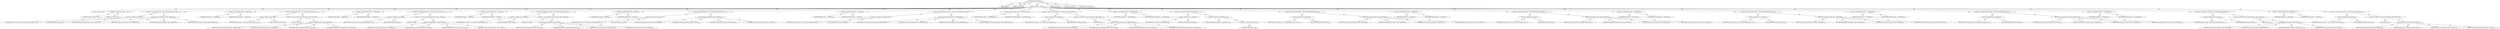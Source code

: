 digraph "parseTarHeader" {  
"111669149730" [label = <(METHOD,parseTarHeader)<SUB>652</SUB>> ]
"115964117020" [label = <(PARAM,this)<SUB>652</SUB>> ]
"115964117049" [label = <(PARAM,byte[] header)<SUB>652</SUB>> ]
"25769803834" [label = <(BLOCK,&lt;empty&gt;,&lt;empty&gt;)<SUB>652</SUB>> ]
"94489280530" [label = <(LOCAL,int offset: int)<SUB>653</SUB>> ]
"30064771426" [label = <(&lt;operator&gt;.assignment,int offset = 0)<SUB>653</SUB>> ]
"68719477043" [label = <(IDENTIFIER,offset,int offset = 0)<SUB>653</SUB>> ]
"90194313276" [label = <(LITERAL,0,int offset = 0)<SUB>653</SUB>> ]
"30064771427" [label = <(&lt;operator&gt;.assignment,this.name = TarUtils.parseName(header, offset, ...)<SUB>655</SUB>> ]
"30064771428" [label = <(&lt;operator&gt;.fieldAccess,this.name)<SUB>655</SUB>> ]
"68719476785" [label = <(IDENTIFIER,this,this.name = TarUtils.parseName(header, offset, ...)<SUB>655</SUB>> ]
"55834574958" [label = <(FIELD_IDENTIFIER,name,name)<SUB>655</SUB>> ]
"30064771429" [label = <(parseName,parseName(header, offset, NAMELEN))<SUB>655</SUB>> ]
"68719477044" [label = <(IDENTIFIER,TarUtils,parseName(header, offset, NAMELEN))<SUB>655</SUB>> ]
"68719477045" [label = <(IDENTIFIER,header,parseName(header, offset, NAMELEN))<SUB>655</SUB>> ]
"68719477046" [label = <(IDENTIFIER,offset,parseName(header, offset, NAMELEN))<SUB>655</SUB>> ]
"68719477047" [label = <(IDENTIFIER,NAMELEN,parseName(header, offset, NAMELEN))<SUB>655</SUB>> ]
"30064771430" [label = <(&lt;operator&gt;.assignmentPlus,offset += NAMELEN)<SUB>656</SUB>> ]
"68719477048" [label = <(IDENTIFIER,offset,offset += NAMELEN)<SUB>656</SUB>> ]
"68719477049" [label = <(IDENTIFIER,NAMELEN,offset += NAMELEN)<SUB>656</SUB>> ]
"30064771431" [label = <(&lt;operator&gt;.assignment,this.mode = (int) TarUtils.parseOctal(header, o...)<SUB>657</SUB>> ]
"30064771432" [label = <(&lt;operator&gt;.fieldAccess,this.mode)<SUB>657</SUB>> ]
"68719476786" [label = <(IDENTIFIER,this,this.mode = (int) TarUtils.parseOctal(header, o...)<SUB>657</SUB>> ]
"55834574959" [label = <(FIELD_IDENTIFIER,mode,mode)<SUB>657</SUB>> ]
"30064771433" [label = <(&lt;operator&gt;.cast,(int) TarUtils.parseOctal(header, offset, MODELEN))<SUB>657</SUB>> ]
"180388626445" [label = <(TYPE_REF,int,int)<SUB>657</SUB>> ]
"30064771434" [label = <(parseOctal,parseOctal(header, offset, MODELEN))<SUB>657</SUB>> ]
"68719477050" [label = <(IDENTIFIER,TarUtils,parseOctal(header, offset, MODELEN))<SUB>657</SUB>> ]
"68719477051" [label = <(IDENTIFIER,header,parseOctal(header, offset, MODELEN))<SUB>657</SUB>> ]
"68719477052" [label = <(IDENTIFIER,offset,parseOctal(header, offset, MODELEN))<SUB>657</SUB>> ]
"68719477053" [label = <(IDENTIFIER,MODELEN,parseOctal(header, offset, MODELEN))<SUB>657</SUB>> ]
"30064771435" [label = <(&lt;operator&gt;.assignmentPlus,offset += MODELEN)<SUB>658</SUB>> ]
"68719477054" [label = <(IDENTIFIER,offset,offset += MODELEN)<SUB>658</SUB>> ]
"68719477055" [label = <(IDENTIFIER,MODELEN,offset += MODELEN)<SUB>658</SUB>> ]
"30064771436" [label = <(&lt;operator&gt;.assignment,this.userId = (int) TarUtils.parseOctal(header,...)<SUB>659</SUB>> ]
"30064771437" [label = <(&lt;operator&gt;.fieldAccess,this.userId)<SUB>659</SUB>> ]
"68719476787" [label = <(IDENTIFIER,this,this.userId = (int) TarUtils.parseOctal(header,...)<SUB>659</SUB>> ]
"55834574960" [label = <(FIELD_IDENTIFIER,userId,userId)<SUB>659</SUB>> ]
"30064771438" [label = <(&lt;operator&gt;.cast,(int) TarUtils.parseOctal(header, offset, UIDLEN))<SUB>659</SUB>> ]
"180388626446" [label = <(TYPE_REF,int,int)<SUB>659</SUB>> ]
"30064771439" [label = <(parseOctal,parseOctal(header, offset, UIDLEN))<SUB>659</SUB>> ]
"68719477056" [label = <(IDENTIFIER,TarUtils,parseOctal(header, offset, UIDLEN))<SUB>659</SUB>> ]
"68719477057" [label = <(IDENTIFIER,header,parseOctal(header, offset, UIDLEN))<SUB>659</SUB>> ]
"68719477058" [label = <(IDENTIFIER,offset,parseOctal(header, offset, UIDLEN))<SUB>659</SUB>> ]
"68719477059" [label = <(IDENTIFIER,UIDLEN,parseOctal(header, offset, UIDLEN))<SUB>659</SUB>> ]
"30064771440" [label = <(&lt;operator&gt;.assignmentPlus,offset += UIDLEN)<SUB>660</SUB>> ]
"68719477060" [label = <(IDENTIFIER,offset,offset += UIDLEN)<SUB>660</SUB>> ]
"68719477061" [label = <(IDENTIFIER,UIDLEN,offset += UIDLEN)<SUB>660</SUB>> ]
"30064771441" [label = <(&lt;operator&gt;.assignment,this.groupId = (int) TarUtils.parseOctal(header...)<SUB>661</SUB>> ]
"30064771442" [label = <(&lt;operator&gt;.fieldAccess,this.groupId)<SUB>661</SUB>> ]
"68719476788" [label = <(IDENTIFIER,this,this.groupId = (int) TarUtils.parseOctal(header...)<SUB>661</SUB>> ]
"55834574961" [label = <(FIELD_IDENTIFIER,groupId,groupId)<SUB>661</SUB>> ]
"30064771443" [label = <(&lt;operator&gt;.cast,(int) TarUtils.parseOctal(header, offset, GIDLEN))<SUB>661</SUB>> ]
"180388626447" [label = <(TYPE_REF,int,int)<SUB>661</SUB>> ]
"30064771444" [label = <(parseOctal,parseOctal(header, offset, GIDLEN))<SUB>661</SUB>> ]
"68719477062" [label = <(IDENTIFIER,TarUtils,parseOctal(header, offset, GIDLEN))<SUB>661</SUB>> ]
"68719477063" [label = <(IDENTIFIER,header,parseOctal(header, offset, GIDLEN))<SUB>661</SUB>> ]
"68719477064" [label = <(IDENTIFIER,offset,parseOctal(header, offset, GIDLEN))<SUB>661</SUB>> ]
"68719477065" [label = <(IDENTIFIER,GIDLEN,parseOctal(header, offset, GIDLEN))<SUB>661</SUB>> ]
"30064771445" [label = <(&lt;operator&gt;.assignmentPlus,offset += GIDLEN)<SUB>662</SUB>> ]
"68719477066" [label = <(IDENTIFIER,offset,offset += GIDLEN)<SUB>662</SUB>> ]
"68719477067" [label = <(IDENTIFIER,GIDLEN,offset += GIDLEN)<SUB>662</SUB>> ]
"30064771446" [label = <(&lt;operator&gt;.assignment,this.size = TarUtils.parseOctal(header, offset,...)<SUB>663</SUB>> ]
"30064771447" [label = <(&lt;operator&gt;.fieldAccess,this.size)<SUB>663</SUB>> ]
"68719476789" [label = <(IDENTIFIER,this,this.size = TarUtils.parseOctal(header, offset,...)<SUB>663</SUB>> ]
"55834574962" [label = <(FIELD_IDENTIFIER,size,size)<SUB>663</SUB>> ]
"30064771448" [label = <(parseOctal,parseOctal(header, offset, SIZELEN))<SUB>663</SUB>> ]
"68719477068" [label = <(IDENTIFIER,TarUtils,parseOctal(header, offset, SIZELEN))<SUB>663</SUB>> ]
"68719477069" [label = <(IDENTIFIER,header,parseOctal(header, offset, SIZELEN))<SUB>663</SUB>> ]
"68719477070" [label = <(IDENTIFIER,offset,parseOctal(header, offset, SIZELEN))<SUB>663</SUB>> ]
"68719477071" [label = <(IDENTIFIER,SIZELEN,parseOctal(header, offset, SIZELEN))<SUB>663</SUB>> ]
"30064771449" [label = <(&lt;operator&gt;.assignmentPlus,offset += SIZELEN)<SUB>664</SUB>> ]
"68719477072" [label = <(IDENTIFIER,offset,offset += SIZELEN)<SUB>664</SUB>> ]
"68719477073" [label = <(IDENTIFIER,SIZELEN,offset += SIZELEN)<SUB>664</SUB>> ]
"30064771450" [label = <(&lt;operator&gt;.assignment,this.modTime = TarUtils.parseOctal(header, offs...)<SUB>665</SUB>> ]
"30064771451" [label = <(&lt;operator&gt;.fieldAccess,this.modTime)<SUB>665</SUB>> ]
"68719476790" [label = <(IDENTIFIER,this,this.modTime = TarUtils.parseOctal(header, offs...)<SUB>665</SUB>> ]
"55834574963" [label = <(FIELD_IDENTIFIER,modTime,modTime)<SUB>665</SUB>> ]
"30064771452" [label = <(parseOctal,parseOctal(header, offset, MODTIMELEN))<SUB>665</SUB>> ]
"68719477074" [label = <(IDENTIFIER,TarUtils,parseOctal(header, offset, MODTIMELEN))<SUB>665</SUB>> ]
"68719477075" [label = <(IDENTIFIER,header,parseOctal(header, offset, MODTIMELEN))<SUB>665</SUB>> ]
"68719477076" [label = <(IDENTIFIER,offset,parseOctal(header, offset, MODTIMELEN))<SUB>665</SUB>> ]
"68719477077" [label = <(IDENTIFIER,MODTIMELEN,parseOctal(header, offset, MODTIMELEN))<SUB>665</SUB>> ]
"30064771453" [label = <(&lt;operator&gt;.assignmentPlus,offset += MODTIMELEN)<SUB>666</SUB>> ]
"68719477078" [label = <(IDENTIFIER,offset,offset += MODTIMELEN)<SUB>666</SUB>> ]
"68719477079" [label = <(IDENTIFIER,MODTIMELEN,offset += MODTIMELEN)<SUB>666</SUB>> ]
"30064771454" [label = <(&lt;operator&gt;.assignment,this.checkSum = (int) TarUtils.parseOctal(heade...)<SUB>667</SUB>> ]
"30064771455" [label = <(&lt;operator&gt;.fieldAccess,this.checkSum)<SUB>667</SUB>> ]
"68719476791" [label = <(IDENTIFIER,this,this.checkSum = (int) TarUtils.parseOctal(heade...)<SUB>667</SUB>> ]
"55834574964" [label = <(FIELD_IDENTIFIER,checkSum,checkSum)<SUB>667</SUB>> ]
"30064771456" [label = <(&lt;operator&gt;.cast,(int) TarUtils.parseOctal(header, offset, CHKSU...)<SUB>667</SUB>> ]
"180388626448" [label = <(TYPE_REF,int,int)<SUB>667</SUB>> ]
"30064771457" [label = <(parseOctal,parseOctal(header, offset, CHKSUMLEN))<SUB>667</SUB>> ]
"68719477080" [label = <(IDENTIFIER,TarUtils,parseOctal(header, offset, CHKSUMLEN))<SUB>667</SUB>> ]
"68719477081" [label = <(IDENTIFIER,header,parseOctal(header, offset, CHKSUMLEN))<SUB>667</SUB>> ]
"68719477082" [label = <(IDENTIFIER,offset,parseOctal(header, offset, CHKSUMLEN))<SUB>667</SUB>> ]
"68719477083" [label = <(IDENTIFIER,CHKSUMLEN,parseOctal(header, offset, CHKSUMLEN))<SUB>667</SUB>> ]
"30064771458" [label = <(&lt;operator&gt;.assignmentPlus,offset += CHKSUMLEN)<SUB>668</SUB>> ]
"68719477084" [label = <(IDENTIFIER,offset,offset += CHKSUMLEN)<SUB>668</SUB>> ]
"68719477085" [label = <(IDENTIFIER,CHKSUMLEN,offset += CHKSUMLEN)<SUB>668</SUB>> ]
"30064771459" [label = <(&lt;operator&gt;.assignment,this.linkFlag = header[offset++])<SUB>669</SUB>> ]
"30064771460" [label = <(&lt;operator&gt;.fieldAccess,this.linkFlag)<SUB>669</SUB>> ]
"68719476792" [label = <(IDENTIFIER,this,this.linkFlag = header[offset++])<SUB>669</SUB>> ]
"55834574965" [label = <(FIELD_IDENTIFIER,linkFlag,linkFlag)<SUB>669</SUB>> ]
"30064771461" [label = <(&lt;operator&gt;.indexAccess,header[offset++])<SUB>669</SUB>> ]
"68719477086" [label = <(IDENTIFIER,header,this.linkFlag = header[offset++])<SUB>669</SUB>> ]
"30064771462" [label = <(&lt;operator&gt;.postIncrement,offset++)<SUB>669</SUB>> ]
"68719477087" [label = <(IDENTIFIER,offset,offset++)<SUB>669</SUB>> ]
"30064771463" [label = <(&lt;operator&gt;.assignment,this.linkName = TarUtils.parseName(header, offs...)<SUB>670</SUB>> ]
"30064771464" [label = <(&lt;operator&gt;.fieldAccess,this.linkName)<SUB>670</SUB>> ]
"68719476793" [label = <(IDENTIFIER,this,this.linkName = TarUtils.parseName(header, offs...)<SUB>670</SUB>> ]
"55834574966" [label = <(FIELD_IDENTIFIER,linkName,linkName)<SUB>670</SUB>> ]
"30064771465" [label = <(parseName,parseName(header, offset, NAMELEN))<SUB>670</SUB>> ]
"68719477088" [label = <(IDENTIFIER,TarUtils,parseName(header, offset, NAMELEN))<SUB>670</SUB>> ]
"68719477089" [label = <(IDENTIFIER,header,parseName(header, offset, NAMELEN))<SUB>670</SUB>> ]
"68719477090" [label = <(IDENTIFIER,offset,parseName(header, offset, NAMELEN))<SUB>670</SUB>> ]
"68719477091" [label = <(IDENTIFIER,NAMELEN,parseName(header, offset, NAMELEN))<SUB>670</SUB>> ]
"30064771466" [label = <(&lt;operator&gt;.assignmentPlus,offset += NAMELEN)<SUB>671</SUB>> ]
"68719477092" [label = <(IDENTIFIER,offset,offset += NAMELEN)<SUB>671</SUB>> ]
"68719477093" [label = <(IDENTIFIER,NAMELEN,offset += NAMELEN)<SUB>671</SUB>> ]
"30064771467" [label = <(&lt;operator&gt;.assignment,this.magic = TarUtils.parseName(header, offset,...)<SUB>672</SUB>> ]
"30064771468" [label = <(&lt;operator&gt;.fieldAccess,this.magic)<SUB>672</SUB>> ]
"68719476794" [label = <(IDENTIFIER,this,this.magic = TarUtils.parseName(header, offset,...)<SUB>672</SUB>> ]
"55834574967" [label = <(FIELD_IDENTIFIER,magic,magic)<SUB>672</SUB>> ]
"30064771469" [label = <(parseName,parseName(header, offset, MAGICLEN))<SUB>672</SUB>> ]
"68719477094" [label = <(IDENTIFIER,TarUtils,parseName(header, offset, MAGICLEN))<SUB>672</SUB>> ]
"68719477095" [label = <(IDENTIFIER,header,parseName(header, offset, MAGICLEN))<SUB>672</SUB>> ]
"68719477096" [label = <(IDENTIFIER,offset,parseName(header, offset, MAGICLEN))<SUB>672</SUB>> ]
"68719477097" [label = <(IDENTIFIER,MAGICLEN,parseName(header, offset, MAGICLEN))<SUB>672</SUB>> ]
"30064771470" [label = <(&lt;operator&gt;.assignmentPlus,offset += MAGICLEN)<SUB>673</SUB>> ]
"68719477098" [label = <(IDENTIFIER,offset,offset += MAGICLEN)<SUB>673</SUB>> ]
"68719477099" [label = <(IDENTIFIER,MAGICLEN,offset += MAGICLEN)<SUB>673</SUB>> ]
"30064771471" [label = <(&lt;operator&gt;.assignment,this.userName = TarUtils.parseName(header, offs...)<SUB>674</SUB>> ]
"30064771472" [label = <(&lt;operator&gt;.fieldAccess,this.userName)<SUB>674</SUB>> ]
"68719476795" [label = <(IDENTIFIER,this,this.userName = TarUtils.parseName(header, offs...)<SUB>674</SUB>> ]
"55834574968" [label = <(FIELD_IDENTIFIER,userName,userName)<SUB>674</SUB>> ]
"30064771473" [label = <(parseName,parseName(header, offset, UNAMELEN))<SUB>674</SUB>> ]
"68719477100" [label = <(IDENTIFIER,TarUtils,parseName(header, offset, UNAMELEN))<SUB>674</SUB>> ]
"68719477101" [label = <(IDENTIFIER,header,parseName(header, offset, UNAMELEN))<SUB>674</SUB>> ]
"68719477102" [label = <(IDENTIFIER,offset,parseName(header, offset, UNAMELEN))<SUB>674</SUB>> ]
"68719477103" [label = <(IDENTIFIER,UNAMELEN,parseName(header, offset, UNAMELEN))<SUB>674</SUB>> ]
"30064771474" [label = <(&lt;operator&gt;.assignmentPlus,offset += UNAMELEN)<SUB>675</SUB>> ]
"68719477104" [label = <(IDENTIFIER,offset,offset += UNAMELEN)<SUB>675</SUB>> ]
"68719477105" [label = <(IDENTIFIER,UNAMELEN,offset += UNAMELEN)<SUB>675</SUB>> ]
"30064771475" [label = <(&lt;operator&gt;.assignment,this.groupName = TarUtils.parseName(header, off...)<SUB>676</SUB>> ]
"30064771476" [label = <(&lt;operator&gt;.fieldAccess,this.groupName)<SUB>676</SUB>> ]
"68719476796" [label = <(IDENTIFIER,this,this.groupName = TarUtils.parseName(header, off...)<SUB>676</SUB>> ]
"55834574969" [label = <(FIELD_IDENTIFIER,groupName,groupName)<SUB>676</SUB>> ]
"30064771477" [label = <(parseName,parseName(header, offset, GNAMELEN))<SUB>676</SUB>> ]
"68719477106" [label = <(IDENTIFIER,TarUtils,parseName(header, offset, GNAMELEN))<SUB>676</SUB>> ]
"68719477107" [label = <(IDENTIFIER,header,parseName(header, offset, GNAMELEN))<SUB>676</SUB>> ]
"68719477108" [label = <(IDENTIFIER,offset,parseName(header, offset, GNAMELEN))<SUB>676</SUB>> ]
"68719477109" [label = <(IDENTIFIER,GNAMELEN,parseName(header, offset, GNAMELEN))<SUB>676</SUB>> ]
"30064771478" [label = <(&lt;operator&gt;.assignmentPlus,offset += GNAMELEN)<SUB>677</SUB>> ]
"68719477110" [label = <(IDENTIFIER,offset,offset += GNAMELEN)<SUB>677</SUB>> ]
"68719477111" [label = <(IDENTIFIER,GNAMELEN,offset += GNAMELEN)<SUB>677</SUB>> ]
"30064771479" [label = <(&lt;operator&gt;.assignment,this.devMajor = (int) TarUtils.parseOctal(heade...)<SUB>678</SUB>> ]
"30064771480" [label = <(&lt;operator&gt;.fieldAccess,this.devMajor)<SUB>678</SUB>> ]
"68719476797" [label = <(IDENTIFIER,this,this.devMajor = (int) TarUtils.parseOctal(heade...)<SUB>678</SUB>> ]
"55834574970" [label = <(FIELD_IDENTIFIER,devMajor,devMajor)<SUB>678</SUB>> ]
"30064771481" [label = <(&lt;operator&gt;.cast,(int) TarUtils.parseOctal(header, offset, DEVLEN))<SUB>678</SUB>> ]
"180388626449" [label = <(TYPE_REF,int,int)<SUB>678</SUB>> ]
"30064771482" [label = <(parseOctal,parseOctal(header, offset, DEVLEN))<SUB>678</SUB>> ]
"68719477112" [label = <(IDENTIFIER,TarUtils,parseOctal(header, offset, DEVLEN))<SUB>678</SUB>> ]
"68719477113" [label = <(IDENTIFIER,header,parseOctal(header, offset, DEVLEN))<SUB>678</SUB>> ]
"68719477114" [label = <(IDENTIFIER,offset,parseOctal(header, offset, DEVLEN))<SUB>678</SUB>> ]
"68719477115" [label = <(IDENTIFIER,DEVLEN,parseOctal(header, offset, DEVLEN))<SUB>678</SUB>> ]
"30064771483" [label = <(&lt;operator&gt;.assignmentPlus,offset += DEVLEN)<SUB>679</SUB>> ]
"68719477116" [label = <(IDENTIFIER,offset,offset += DEVLEN)<SUB>679</SUB>> ]
"68719477117" [label = <(IDENTIFIER,DEVLEN,offset += DEVLEN)<SUB>679</SUB>> ]
"30064771484" [label = <(&lt;operator&gt;.assignment,this.devMinor = (int) TarUtils.parseOctal(heade...)<SUB>680</SUB>> ]
"30064771485" [label = <(&lt;operator&gt;.fieldAccess,this.devMinor)<SUB>680</SUB>> ]
"68719476798" [label = <(IDENTIFIER,this,this.devMinor = (int) TarUtils.parseOctal(heade...)<SUB>680</SUB>> ]
"55834574971" [label = <(FIELD_IDENTIFIER,devMinor,devMinor)<SUB>680</SUB>> ]
"30064771486" [label = <(&lt;operator&gt;.cast,(int) TarUtils.parseOctal(header, offset, DEVLEN))<SUB>680</SUB>> ]
"180388626450" [label = <(TYPE_REF,int,int)<SUB>680</SUB>> ]
"30064771487" [label = <(parseOctal,parseOctal(header, offset, DEVLEN))<SUB>680</SUB>> ]
"68719477118" [label = <(IDENTIFIER,TarUtils,parseOctal(header, offset, DEVLEN))<SUB>680</SUB>> ]
"68719477119" [label = <(IDENTIFIER,header,parseOctal(header, offset, DEVLEN))<SUB>680</SUB>> ]
"68719477120" [label = <(IDENTIFIER,offset,parseOctal(header, offset, DEVLEN))<SUB>680</SUB>> ]
"68719477121" [label = <(IDENTIFIER,DEVLEN,parseOctal(header, offset, DEVLEN))<SUB>680</SUB>> ]
"133143986267" [label = <(MODIFIER,PUBLIC)> ]
"133143986268" [label = <(MODIFIER,VIRTUAL)> ]
"128849018914" [label = <(METHOD_RETURN,void)<SUB>652</SUB>> ]
  "111669149730" -> "115964117020"  [ label = "AST: "] 
  "111669149730" -> "115964117049"  [ label = "AST: "] 
  "111669149730" -> "25769803834"  [ label = "AST: "] 
  "111669149730" -> "133143986267"  [ label = "AST: "] 
  "111669149730" -> "133143986268"  [ label = "AST: "] 
  "111669149730" -> "128849018914"  [ label = "AST: "] 
  "25769803834" -> "94489280530"  [ label = "AST: "] 
  "25769803834" -> "30064771426"  [ label = "AST: "] 
  "25769803834" -> "30064771427"  [ label = "AST: "] 
  "25769803834" -> "30064771430"  [ label = "AST: "] 
  "25769803834" -> "30064771431"  [ label = "AST: "] 
  "25769803834" -> "30064771435"  [ label = "AST: "] 
  "25769803834" -> "30064771436"  [ label = "AST: "] 
  "25769803834" -> "30064771440"  [ label = "AST: "] 
  "25769803834" -> "30064771441"  [ label = "AST: "] 
  "25769803834" -> "30064771445"  [ label = "AST: "] 
  "25769803834" -> "30064771446"  [ label = "AST: "] 
  "25769803834" -> "30064771449"  [ label = "AST: "] 
  "25769803834" -> "30064771450"  [ label = "AST: "] 
  "25769803834" -> "30064771453"  [ label = "AST: "] 
  "25769803834" -> "30064771454"  [ label = "AST: "] 
  "25769803834" -> "30064771458"  [ label = "AST: "] 
  "25769803834" -> "30064771459"  [ label = "AST: "] 
  "25769803834" -> "30064771463"  [ label = "AST: "] 
  "25769803834" -> "30064771466"  [ label = "AST: "] 
  "25769803834" -> "30064771467"  [ label = "AST: "] 
  "25769803834" -> "30064771470"  [ label = "AST: "] 
  "25769803834" -> "30064771471"  [ label = "AST: "] 
  "25769803834" -> "30064771474"  [ label = "AST: "] 
  "25769803834" -> "30064771475"  [ label = "AST: "] 
  "25769803834" -> "30064771478"  [ label = "AST: "] 
  "25769803834" -> "30064771479"  [ label = "AST: "] 
  "25769803834" -> "30064771483"  [ label = "AST: "] 
  "25769803834" -> "30064771484"  [ label = "AST: "] 
  "30064771426" -> "68719477043"  [ label = "AST: "] 
  "30064771426" -> "90194313276"  [ label = "AST: "] 
  "30064771427" -> "30064771428"  [ label = "AST: "] 
  "30064771427" -> "30064771429"  [ label = "AST: "] 
  "30064771428" -> "68719476785"  [ label = "AST: "] 
  "30064771428" -> "55834574958"  [ label = "AST: "] 
  "30064771429" -> "68719477044"  [ label = "AST: "] 
  "30064771429" -> "68719477045"  [ label = "AST: "] 
  "30064771429" -> "68719477046"  [ label = "AST: "] 
  "30064771429" -> "68719477047"  [ label = "AST: "] 
  "30064771430" -> "68719477048"  [ label = "AST: "] 
  "30064771430" -> "68719477049"  [ label = "AST: "] 
  "30064771431" -> "30064771432"  [ label = "AST: "] 
  "30064771431" -> "30064771433"  [ label = "AST: "] 
  "30064771432" -> "68719476786"  [ label = "AST: "] 
  "30064771432" -> "55834574959"  [ label = "AST: "] 
  "30064771433" -> "180388626445"  [ label = "AST: "] 
  "30064771433" -> "30064771434"  [ label = "AST: "] 
  "30064771434" -> "68719477050"  [ label = "AST: "] 
  "30064771434" -> "68719477051"  [ label = "AST: "] 
  "30064771434" -> "68719477052"  [ label = "AST: "] 
  "30064771434" -> "68719477053"  [ label = "AST: "] 
  "30064771435" -> "68719477054"  [ label = "AST: "] 
  "30064771435" -> "68719477055"  [ label = "AST: "] 
  "30064771436" -> "30064771437"  [ label = "AST: "] 
  "30064771436" -> "30064771438"  [ label = "AST: "] 
  "30064771437" -> "68719476787"  [ label = "AST: "] 
  "30064771437" -> "55834574960"  [ label = "AST: "] 
  "30064771438" -> "180388626446"  [ label = "AST: "] 
  "30064771438" -> "30064771439"  [ label = "AST: "] 
  "30064771439" -> "68719477056"  [ label = "AST: "] 
  "30064771439" -> "68719477057"  [ label = "AST: "] 
  "30064771439" -> "68719477058"  [ label = "AST: "] 
  "30064771439" -> "68719477059"  [ label = "AST: "] 
  "30064771440" -> "68719477060"  [ label = "AST: "] 
  "30064771440" -> "68719477061"  [ label = "AST: "] 
  "30064771441" -> "30064771442"  [ label = "AST: "] 
  "30064771441" -> "30064771443"  [ label = "AST: "] 
  "30064771442" -> "68719476788"  [ label = "AST: "] 
  "30064771442" -> "55834574961"  [ label = "AST: "] 
  "30064771443" -> "180388626447"  [ label = "AST: "] 
  "30064771443" -> "30064771444"  [ label = "AST: "] 
  "30064771444" -> "68719477062"  [ label = "AST: "] 
  "30064771444" -> "68719477063"  [ label = "AST: "] 
  "30064771444" -> "68719477064"  [ label = "AST: "] 
  "30064771444" -> "68719477065"  [ label = "AST: "] 
  "30064771445" -> "68719477066"  [ label = "AST: "] 
  "30064771445" -> "68719477067"  [ label = "AST: "] 
  "30064771446" -> "30064771447"  [ label = "AST: "] 
  "30064771446" -> "30064771448"  [ label = "AST: "] 
  "30064771447" -> "68719476789"  [ label = "AST: "] 
  "30064771447" -> "55834574962"  [ label = "AST: "] 
  "30064771448" -> "68719477068"  [ label = "AST: "] 
  "30064771448" -> "68719477069"  [ label = "AST: "] 
  "30064771448" -> "68719477070"  [ label = "AST: "] 
  "30064771448" -> "68719477071"  [ label = "AST: "] 
  "30064771449" -> "68719477072"  [ label = "AST: "] 
  "30064771449" -> "68719477073"  [ label = "AST: "] 
  "30064771450" -> "30064771451"  [ label = "AST: "] 
  "30064771450" -> "30064771452"  [ label = "AST: "] 
  "30064771451" -> "68719476790"  [ label = "AST: "] 
  "30064771451" -> "55834574963"  [ label = "AST: "] 
  "30064771452" -> "68719477074"  [ label = "AST: "] 
  "30064771452" -> "68719477075"  [ label = "AST: "] 
  "30064771452" -> "68719477076"  [ label = "AST: "] 
  "30064771452" -> "68719477077"  [ label = "AST: "] 
  "30064771453" -> "68719477078"  [ label = "AST: "] 
  "30064771453" -> "68719477079"  [ label = "AST: "] 
  "30064771454" -> "30064771455"  [ label = "AST: "] 
  "30064771454" -> "30064771456"  [ label = "AST: "] 
  "30064771455" -> "68719476791"  [ label = "AST: "] 
  "30064771455" -> "55834574964"  [ label = "AST: "] 
  "30064771456" -> "180388626448"  [ label = "AST: "] 
  "30064771456" -> "30064771457"  [ label = "AST: "] 
  "30064771457" -> "68719477080"  [ label = "AST: "] 
  "30064771457" -> "68719477081"  [ label = "AST: "] 
  "30064771457" -> "68719477082"  [ label = "AST: "] 
  "30064771457" -> "68719477083"  [ label = "AST: "] 
  "30064771458" -> "68719477084"  [ label = "AST: "] 
  "30064771458" -> "68719477085"  [ label = "AST: "] 
  "30064771459" -> "30064771460"  [ label = "AST: "] 
  "30064771459" -> "30064771461"  [ label = "AST: "] 
  "30064771460" -> "68719476792"  [ label = "AST: "] 
  "30064771460" -> "55834574965"  [ label = "AST: "] 
  "30064771461" -> "68719477086"  [ label = "AST: "] 
  "30064771461" -> "30064771462"  [ label = "AST: "] 
  "30064771462" -> "68719477087"  [ label = "AST: "] 
  "30064771463" -> "30064771464"  [ label = "AST: "] 
  "30064771463" -> "30064771465"  [ label = "AST: "] 
  "30064771464" -> "68719476793"  [ label = "AST: "] 
  "30064771464" -> "55834574966"  [ label = "AST: "] 
  "30064771465" -> "68719477088"  [ label = "AST: "] 
  "30064771465" -> "68719477089"  [ label = "AST: "] 
  "30064771465" -> "68719477090"  [ label = "AST: "] 
  "30064771465" -> "68719477091"  [ label = "AST: "] 
  "30064771466" -> "68719477092"  [ label = "AST: "] 
  "30064771466" -> "68719477093"  [ label = "AST: "] 
  "30064771467" -> "30064771468"  [ label = "AST: "] 
  "30064771467" -> "30064771469"  [ label = "AST: "] 
  "30064771468" -> "68719476794"  [ label = "AST: "] 
  "30064771468" -> "55834574967"  [ label = "AST: "] 
  "30064771469" -> "68719477094"  [ label = "AST: "] 
  "30064771469" -> "68719477095"  [ label = "AST: "] 
  "30064771469" -> "68719477096"  [ label = "AST: "] 
  "30064771469" -> "68719477097"  [ label = "AST: "] 
  "30064771470" -> "68719477098"  [ label = "AST: "] 
  "30064771470" -> "68719477099"  [ label = "AST: "] 
  "30064771471" -> "30064771472"  [ label = "AST: "] 
  "30064771471" -> "30064771473"  [ label = "AST: "] 
  "30064771472" -> "68719476795"  [ label = "AST: "] 
  "30064771472" -> "55834574968"  [ label = "AST: "] 
  "30064771473" -> "68719477100"  [ label = "AST: "] 
  "30064771473" -> "68719477101"  [ label = "AST: "] 
  "30064771473" -> "68719477102"  [ label = "AST: "] 
  "30064771473" -> "68719477103"  [ label = "AST: "] 
  "30064771474" -> "68719477104"  [ label = "AST: "] 
  "30064771474" -> "68719477105"  [ label = "AST: "] 
  "30064771475" -> "30064771476"  [ label = "AST: "] 
  "30064771475" -> "30064771477"  [ label = "AST: "] 
  "30064771476" -> "68719476796"  [ label = "AST: "] 
  "30064771476" -> "55834574969"  [ label = "AST: "] 
  "30064771477" -> "68719477106"  [ label = "AST: "] 
  "30064771477" -> "68719477107"  [ label = "AST: "] 
  "30064771477" -> "68719477108"  [ label = "AST: "] 
  "30064771477" -> "68719477109"  [ label = "AST: "] 
  "30064771478" -> "68719477110"  [ label = "AST: "] 
  "30064771478" -> "68719477111"  [ label = "AST: "] 
  "30064771479" -> "30064771480"  [ label = "AST: "] 
  "30064771479" -> "30064771481"  [ label = "AST: "] 
  "30064771480" -> "68719476797"  [ label = "AST: "] 
  "30064771480" -> "55834574970"  [ label = "AST: "] 
  "30064771481" -> "180388626449"  [ label = "AST: "] 
  "30064771481" -> "30064771482"  [ label = "AST: "] 
  "30064771482" -> "68719477112"  [ label = "AST: "] 
  "30064771482" -> "68719477113"  [ label = "AST: "] 
  "30064771482" -> "68719477114"  [ label = "AST: "] 
  "30064771482" -> "68719477115"  [ label = "AST: "] 
  "30064771483" -> "68719477116"  [ label = "AST: "] 
  "30064771483" -> "68719477117"  [ label = "AST: "] 
  "30064771484" -> "30064771485"  [ label = "AST: "] 
  "30064771484" -> "30064771486"  [ label = "AST: "] 
  "30064771485" -> "68719476798"  [ label = "AST: "] 
  "30064771485" -> "55834574971"  [ label = "AST: "] 
  "30064771486" -> "180388626450"  [ label = "AST: "] 
  "30064771486" -> "30064771487"  [ label = "AST: "] 
  "30064771487" -> "68719477118"  [ label = "AST: "] 
  "30064771487" -> "68719477119"  [ label = "AST: "] 
  "30064771487" -> "68719477120"  [ label = "AST: "] 
  "30064771487" -> "68719477121"  [ label = "AST: "] 
  "111669149730" -> "115964117020"  [ label = "DDG: "] 
  "111669149730" -> "115964117049"  [ label = "DDG: "] 
}
